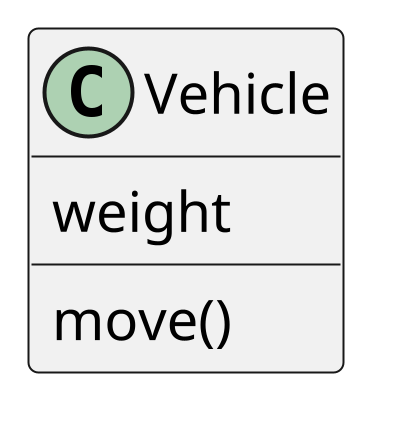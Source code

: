 @startuml classSimple
scale 4
Vehicle : move()
Vehicle : weight
@enduml


@startuml objectSimple
scale 4
object tomsCar
tomsCar : weight = 1600
@enduml


@startuml classAssociation
scale 4
Vehicle : accelerate()
Vehicle : weight
Vehicle : owner : Person
Person -- Vehicle : ownership
@enduml


@startuml classAggreCompo
scale 4
skinparam nodesep 80
class Vehicle {
  accelerate()
  weight
  passengers[]
}
Vehicle o-l- "0..*"  Person
Vehicle *-r- "1..*" Wheel
@enduml


@startuml classInheritance
scale 4
Vehicle <|-- Car
Vehicle <|-- Bicycle

Vehicle : accelerate()
Vehicle : weight

Car : fuelType
Car : honk()

Bicycle : saddleMaterial
Bicycle : ring()
@enduml


@startuml classInterface
scale 4
interface Engine {
  start()
  stop()
}
class ElectricEngine {
  start()
  stop()
  charge()
}
class CombustionEngine {
  start()
  stop()
  refuel()
}
ElectricEngine .u.|> Engine
CombustionEngine .u.|> Engine
@enduml


@startuml classPolyOverRideLoad
scale 4
skinparam nodesep 80
class Vehicle {
  accelerate()
  accelerate(duration, finalSpeed)
  weight
}
class Car {
  fuelType
  honk()
  **accelerate()**
}
Vehicle <|-r- Car
@enduml


@startuml classPolyGenerics
scale 4
class Car<T implements Engine> {
  Car(engine: T)
}
interface Engine {
  start()
  stop()
}
class ElectricEngine {
  start()
  stop()
  charge()
}
class CombustionEngine {
  start()
  stop()
  refuel()
}
Car *-- Engine : uses generic type
ElectricEngine .u.|> Engine
CombustionEngine .u.|> Engine
@enduml



@startuml Visibility
scale 4
class Car {
  #weight
  +honk()
  -setHonkPin(state : bool)
}
@enduml

